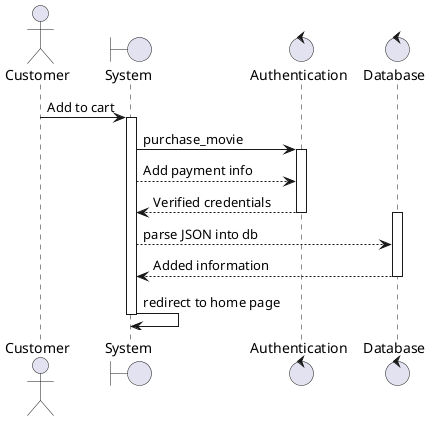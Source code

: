@startuml purchase
actor Customer
boundary "System" as system
control "Authentication" as auth
control "Database" as db
Customer -> system: Add to cart
activate system
system -> auth: purchase_movie
activate auth
system --> auth: Add payment info
auth--> system: Verified credentials
deactivate auth
activate db
system --> db : parse JSON into db
db --> system : Added information
deactivate db
system -> system: redirect to home page
deactivate system
@enduml